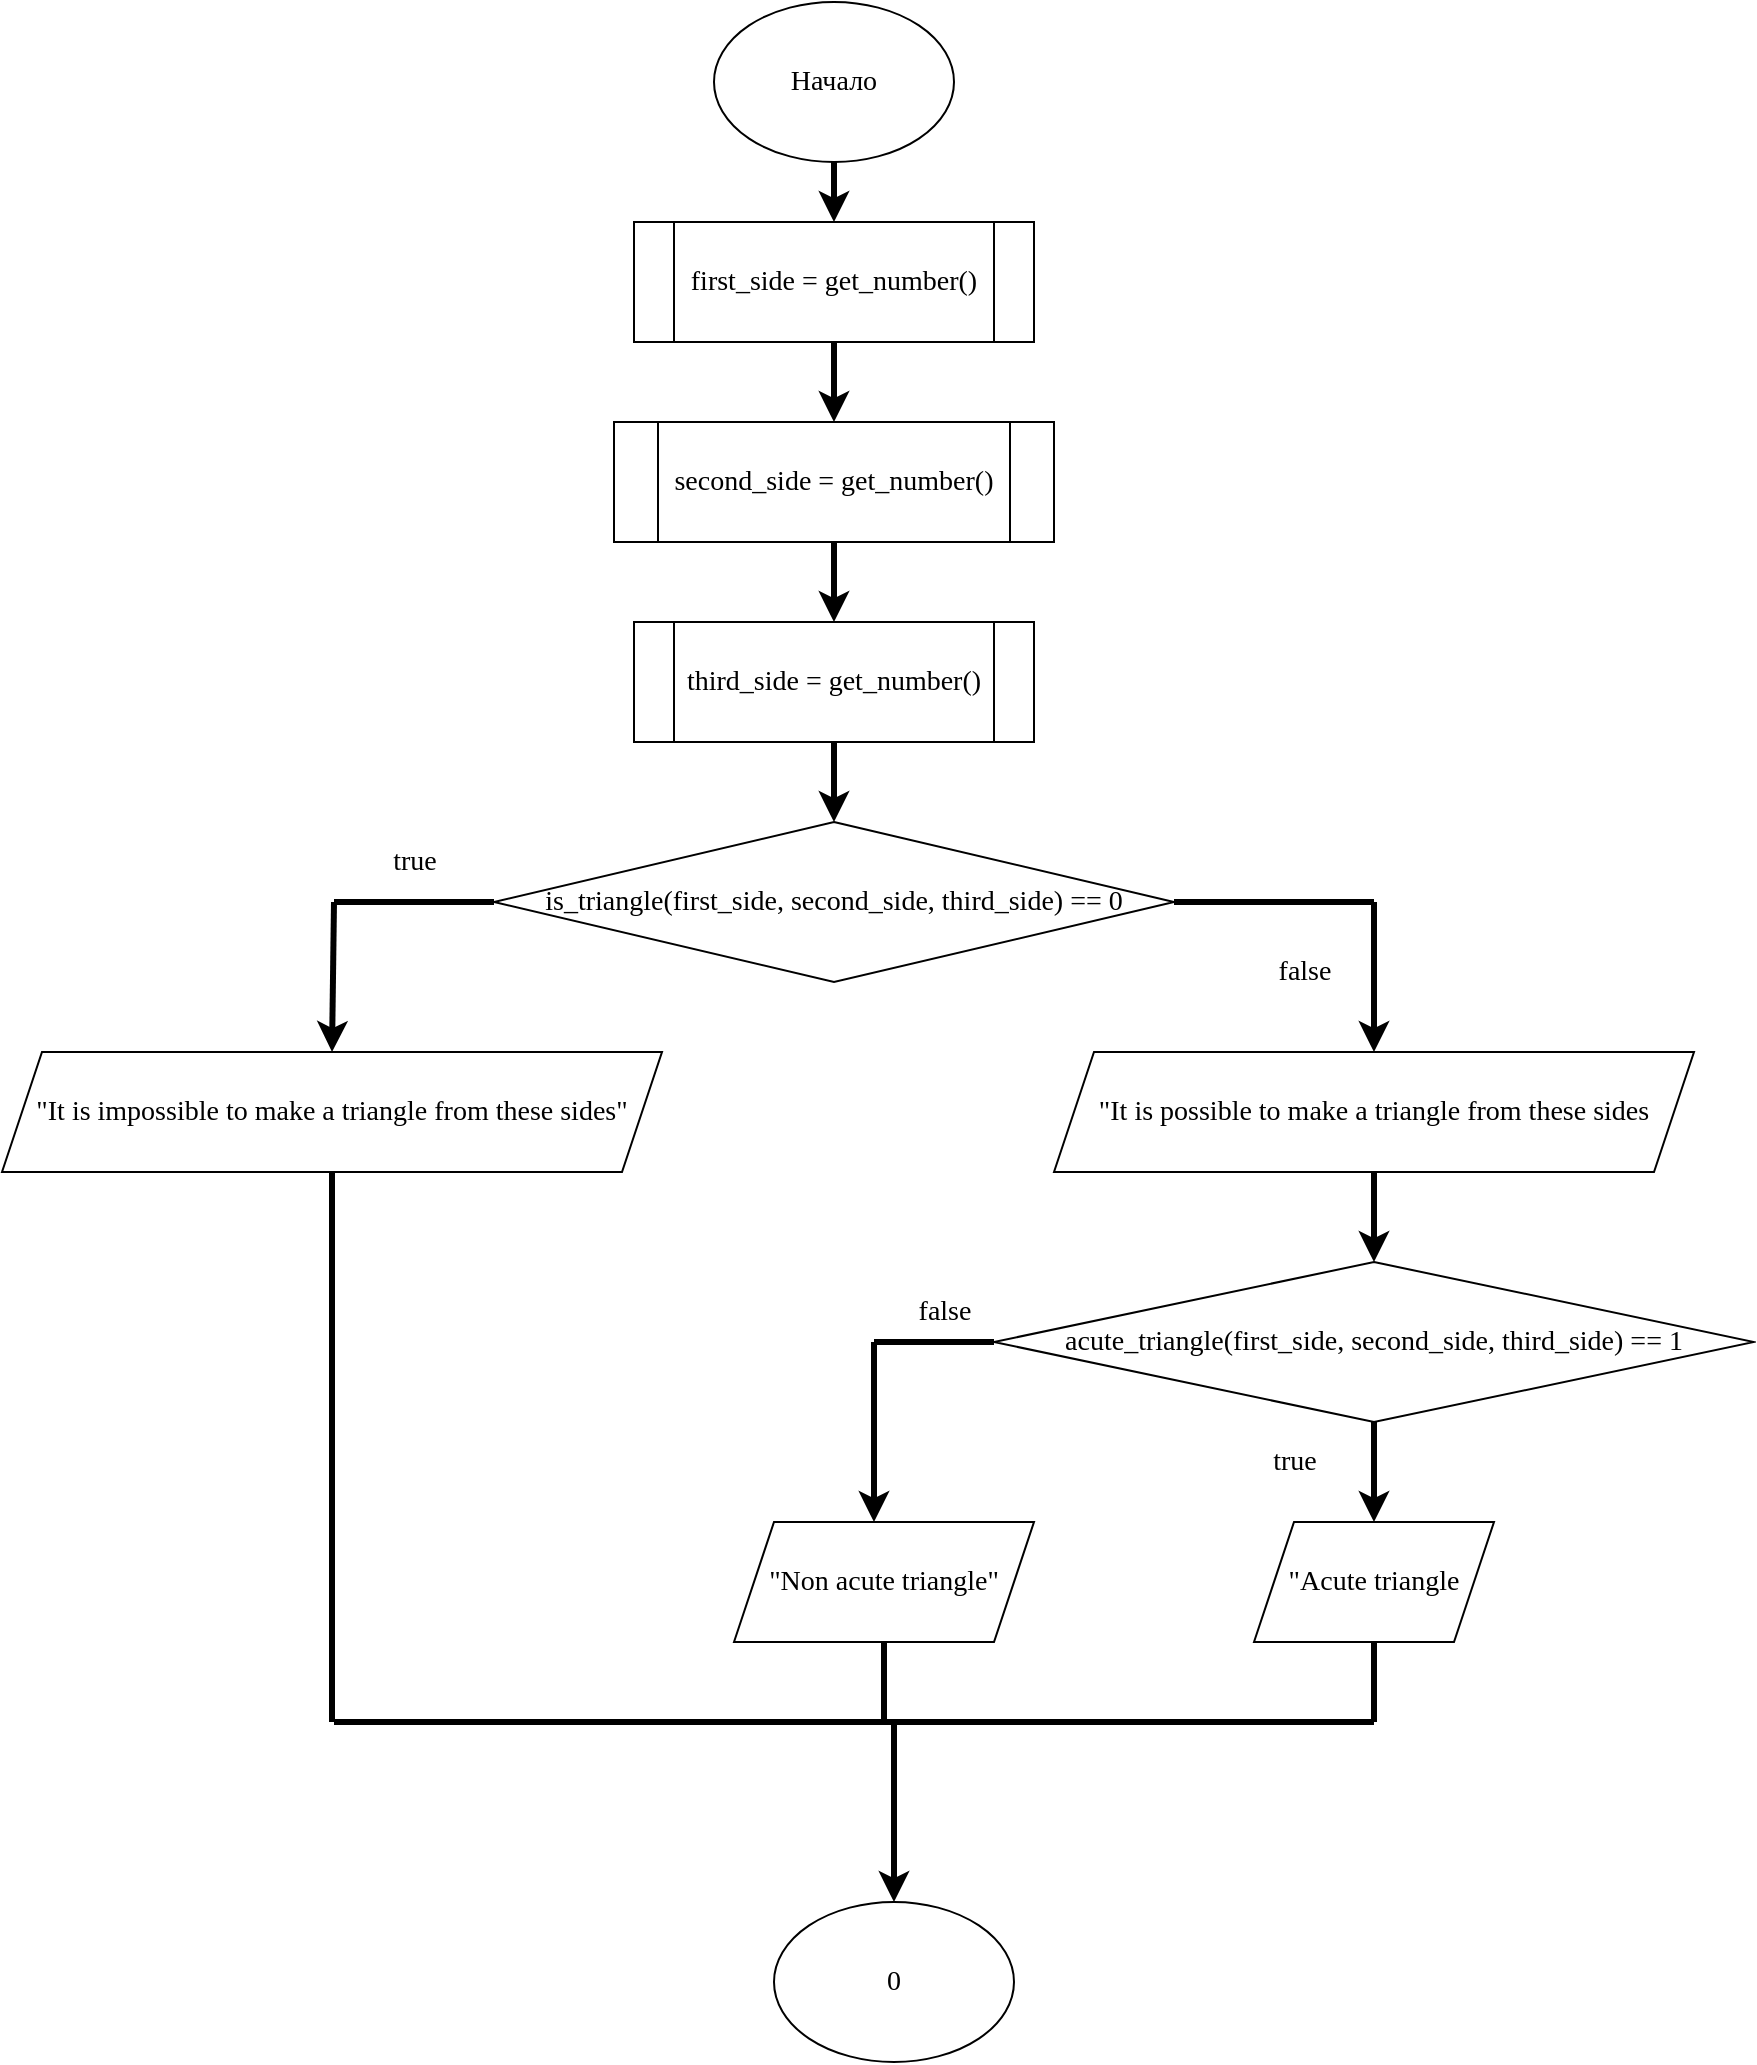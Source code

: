<mxfile>
    <diagram id="YH15DoOaAyvmW-4Yqj3Y" name="main">
        <mxGraphModel dx="535" dy="475" grid="1" gridSize="10" guides="1" tooltips="1" connect="1" arrows="1" fold="1" page="1" pageScale="1" pageWidth="827" pageHeight="1169" background="#ffffff" math="0" shadow="0">
            <root>
                <mxCell id="0"/>
                <mxCell id="1" parent="0"/>
                <mxCell id="9" value="" style="edgeStyle=none;html=1;fontFamily=Times New Roman;fontSize=14;fontColor=#000000;strokeColor=#000000;strokeWidth=3;" edge="1" parent="1" source="10" target="12">
                    <mxGeometry relative="1" as="geometry"/>
                </mxCell>
                <mxCell id="10" value="&lt;font color=&quot;#000000&quot; style=&quot;font-size: 14px;&quot; face=&quot;Times New Roman&quot;&gt;Начало&lt;/font&gt;" style="ellipse;whiteSpace=wrap;html=1;fillColor=#FFFFFF;strokeColor=#000000;" vertex="1" parent="1">
                    <mxGeometry x="440" width="120" height="80" as="geometry"/>
                </mxCell>
                <mxCell id="11" value="" style="edgeStyle=none;html=1;strokeColor=#000000;strokeWidth=3;fontFamily=Times New Roman;fontSize=14;fontColor=#000000;" edge="1" parent="1" source="12" target="14">
                    <mxGeometry relative="1" as="geometry"/>
                </mxCell>
                <mxCell id="12" value="first_side = get_number()" style="shape=process;whiteSpace=wrap;html=1;backgroundOutline=1;strokeColor=#000000;fontFamily=Times New Roman;fontSize=14;fontColor=#000000;fillColor=#FFFFFF;" vertex="1" parent="1">
                    <mxGeometry x="400" y="110" width="200" height="60" as="geometry"/>
                </mxCell>
                <mxCell id="13" value="" style="edgeStyle=none;html=1;strokeColor=#000000;strokeWidth=3;fontFamily=Times New Roman;fontSize=14;fontColor=#000000;" edge="1" parent="1" source="14" target="15">
                    <mxGeometry relative="1" as="geometry"/>
                </mxCell>
                <mxCell id="14" value="second_side = get_number()" style="shape=process;whiteSpace=wrap;html=1;backgroundOutline=1;strokeColor=#000000;fontFamily=Times New Roman;fontSize=14;fontColor=#000000;fillColor=#FFFFFF;" vertex="1" parent="1">
                    <mxGeometry x="390" y="210" width="220" height="60" as="geometry"/>
                </mxCell>
                <mxCell id="17" value="" style="edgeStyle=none;html=1;strokeColor=#000000;strokeWidth=3;fontFamily=Times New Roman;fontSize=14;fontColor=#000000;" edge="1" parent="1" source="15" target="16">
                    <mxGeometry relative="1" as="geometry"/>
                </mxCell>
                <mxCell id="15" value="third_side = get_number()" style="shape=process;whiteSpace=wrap;html=1;backgroundOutline=1;strokeColor=#000000;fontFamily=Times New Roman;fontSize=14;fontColor=#000000;fillColor=#FFFFFF;" vertex="1" parent="1">
                    <mxGeometry x="400" y="310" width="200" height="60" as="geometry"/>
                </mxCell>
                <mxCell id="16" value="is_triangle(first_side, second_side, third_side) == 0" style="rhombus;whiteSpace=wrap;html=1;strokeColor=#000000;fontFamily=Times New Roman;fontSize=14;fontColor=#000000;fillColor=#FFFFFF;" vertex="1" parent="1">
                    <mxGeometry x="330" y="410" width="340" height="80" as="geometry"/>
                </mxCell>
                <mxCell id="18" value="" style="endArrow=none;html=1;strokeColor=#000000;strokeWidth=3;fontFamily=Times New Roman;fontSize=14;fontColor=#000000;exitX=0;exitY=0.5;exitDx=0;exitDy=0;" edge="1" parent="1" source="16">
                    <mxGeometry width="50" height="50" relative="1" as="geometry">
                        <mxPoint x="430" y="470" as="sourcePoint"/>
                        <mxPoint x="250" y="450" as="targetPoint"/>
                    </mxGeometry>
                </mxCell>
                <mxCell id="19" value="" style="endArrow=classic;html=1;strokeColor=#000000;strokeWidth=3;fontFamily=Times New Roman;fontSize=14;fontColor=#000000;entryX=0.5;entryY=0;entryDx=0;entryDy=0;" edge="1" parent="1" target="21">
                    <mxGeometry width="50" height="50" relative="1" as="geometry">
                        <mxPoint x="250" y="450" as="sourcePoint"/>
                        <mxPoint x="250" y="530" as="targetPoint"/>
                    </mxGeometry>
                </mxCell>
                <mxCell id="21" value="&quot;It is impossible to make a triangle from these sides&quot;" style="shape=parallelogram;perimeter=parallelogramPerimeter;whiteSpace=wrap;html=1;fixedSize=1;strokeColor=#000000;fontFamily=Times New Roman;fontSize=14;fontColor=#000000;fillColor=#FFFFFF;" vertex="1" parent="1">
                    <mxGeometry x="84" y="525" width="330" height="60" as="geometry"/>
                </mxCell>
                <mxCell id="22" value="true" style="text;html=1;align=center;verticalAlign=middle;resizable=0;points=[];autosize=1;strokeColor=none;fillColor=none;fontSize=14;fontFamily=Times New Roman;fontColor=#000000;" vertex="1" parent="1">
                    <mxGeometry x="265" y="415" width="50" height="30" as="geometry"/>
                </mxCell>
                <mxCell id="23" value="" style="endArrow=classic;html=1;strokeColor=#000000;strokeWidth=3;fontFamily=Times New Roman;fontSize=14;fontColor=#000000;entryX=0.5;entryY=0;entryDx=0;entryDy=0;" edge="1" parent="1" target="25">
                    <mxGeometry width="50" height="50" relative="1" as="geometry">
                        <mxPoint x="770" y="450" as="sourcePoint"/>
                        <mxPoint x="770" y="510" as="targetPoint"/>
                    </mxGeometry>
                </mxCell>
                <mxCell id="24" value="false" style="text;html=1;align=center;verticalAlign=middle;resizable=0;points=[];autosize=1;strokeColor=none;fillColor=none;fontSize=14;fontFamily=Times New Roman;fontColor=#000000;" vertex="1" parent="1">
                    <mxGeometry x="710" y="470" width="50" height="30" as="geometry"/>
                </mxCell>
                <mxCell id="25" value="&quot;It is possible to make a triangle from these sides" style="shape=parallelogram;perimeter=parallelogramPerimeter;whiteSpace=wrap;html=1;fixedSize=1;strokeColor=#000000;fontFamily=Times New Roman;fontSize=14;fontColor=#000000;fillColor=#FFFFFF;" vertex="1" parent="1">
                    <mxGeometry x="610" y="525" width="320" height="60" as="geometry"/>
                </mxCell>
                <mxCell id="26" value="" style="endArrow=none;html=1;strokeColor=#000000;strokeWidth=3;fontFamily=Times New Roman;fontSize=14;fontColor=#000000;exitX=1;exitY=0.5;exitDx=0;exitDy=0;" edge="1" parent="1" source="16">
                    <mxGeometry width="50" height="50" relative="1" as="geometry">
                        <mxPoint x="620" y="560" as="sourcePoint"/>
                        <mxPoint x="770" y="450" as="targetPoint"/>
                    </mxGeometry>
                </mxCell>
                <mxCell id="27" value="" style="endArrow=classic;html=1;strokeColor=#000000;strokeWidth=3;fontFamily=Times New Roman;fontSize=14;fontColor=#000000;exitX=0.5;exitY=1;exitDx=0;exitDy=0;" edge="1" parent="1" source="25">
                    <mxGeometry width="50" height="50" relative="1" as="geometry">
                        <mxPoint x="750" y="650" as="sourcePoint"/>
                        <mxPoint x="770" y="630" as="targetPoint"/>
                    </mxGeometry>
                </mxCell>
                <mxCell id="30" value="" style="edgeStyle=none;html=1;strokeColor=#000000;strokeWidth=3;fontFamily=Times New Roman;fontSize=14;fontColor=#000000;" edge="1" parent="1" source="28" target="29">
                    <mxGeometry relative="1" as="geometry"/>
                </mxCell>
                <mxCell id="28" value="acute_triangle(first_side, second_side, third_side) == 1" style="rhombus;whiteSpace=wrap;html=1;strokeColor=#000000;fontFamily=Times New Roman;fontSize=14;fontColor=#000000;fillColor=#FFFFFF;" vertex="1" parent="1">
                    <mxGeometry x="580" y="630" width="380" height="80" as="geometry"/>
                </mxCell>
                <mxCell id="29" value="&quot;Acute triangle" style="shape=parallelogram;perimeter=parallelogramPerimeter;whiteSpace=wrap;html=1;fixedSize=1;strokeColor=#000000;fontFamily=Times New Roman;fontSize=14;fontColor=#000000;fillColor=#FFFFFF;" vertex="1" parent="1">
                    <mxGeometry x="710" y="760" width="120" height="60" as="geometry"/>
                </mxCell>
                <mxCell id="31" value="true" style="text;html=1;align=center;verticalAlign=middle;resizable=0;points=[];autosize=1;strokeColor=none;fillColor=none;fontSize=14;fontFamily=Times New Roman;fontColor=#000000;" vertex="1" parent="1">
                    <mxGeometry x="705" y="715" width="50" height="30" as="geometry"/>
                </mxCell>
                <mxCell id="32" value="" style="endArrow=none;html=1;strokeColor=#000000;strokeWidth=3;fontFamily=Times New Roman;fontSize=14;fontColor=#000000;entryX=0;entryY=0.5;entryDx=0;entryDy=0;" edge="1" parent="1" target="28">
                    <mxGeometry width="50" height="50" relative="1" as="geometry">
                        <mxPoint x="520" y="670" as="sourcePoint"/>
                        <mxPoint x="630" y="650" as="targetPoint"/>
                    </mxGeometry>
                </mxCell>
                <mxCell id="33" value="" style="endArrow=classic;html=1;strokeColor=#000000;strokeWidth=3;fontFamily=Times New Roman;fontSize=14;fontColor=#000000;" edge="1" parent="1">
                    <mxGeometry width="50" height="50" relative="1" as="geometry">
                        <mxPoint x="520" y="670" as="sourcePoint"/>
                        <mxPoint x="520" y="760" as="targetPoint"/>
                    </mxGeometry>
                </mxCell>
                <mxCell id="34" value="&quot;Non acute triangle&quot;" style="shape=parallelogram;perimeter=parallelogramPerimeter;whiteSpace=wrap;html=1;fixedSize=1;strokeColor=#000000;fontFamily=Times New Roman;fontSize=14;fontColor=#000000;fillColor=#FFFFFF;" vertex="1" parent="1">
                    <mxGeometry x="450" y="760" width="150" height="60" as="geometry"/>
                </mxCell>
                <mxCell id="35" value="false" style="text;html=1;align=center;verticalAlign=middle;resizable=0;points=[];autosize=1;strokeColor=none;fillColor=none;fontSize=14;fontFamily=Times New Roman;fontColor=#000000;" vertex="1" parent="1">
                    <mxGeometry x="530" y="640" width="50" height="30" as="geometry"/>
                </mxCell>
                <mxCell id="36" value="" style="endArrow=none;html=1;strokeColor=#000000;strokeWidth=3;fontFamily=Times New Roman;fontSize=14;fontColor=#000000;entryX=0.5;entryY=1;entryDx=0;entryDy=0;" edge="1" parent="1" target="21">
                    <mxGeometry width="50" height="50" relative="1" as="geometry">
                        <mxPoint x="249" y="860" as="sourcePoint"/>
                        <mxPoint x="450" y="780" as="targetPoint"/>
                    </mxGeometry>
                </mxCell>
                <mxCell id="37" value="" style="endArrow=none;html=1;strokeColor=#000000;strokeWidth=3;fontFamily=Times New Roman;fontSize=14;fontColor=#000000;exitX=0.5;exitY=1;exitDx=0;exitDy=0;" edge="1" parent="1" source="34">
                    <mxGeometry width="50" height="50" relative="1" as="geometry">
                        <mxPoint x="480" y="800" as="sourcePoint"/>
                        <mxPoint x="525" y="860" as="targetPoint"/>
                    </mxGeometry>
                </mxCell>
                <mxCell id="38" value="" style="endArrow=none;html=1;strokeColor=#000000;strokeWidth=3;fontFamily=Times New Roman;fontSize=14;fontColor=#000000;exitX=0.5;exitY=1;exitDx=0;exitDy=0;" edge="1" parent="1" source="29">
                    <mxGeometry width="50" height="50" relative="1" as="geometry">
                        <mxPoint x="660" y="800" as="sourcePoint"/>
                        <mxPoint x="770" y="860" as="targetPoint"/>
                    </mxGeometry>
                </mxCell>
                <mxCell id="39" value="" style="endArrow=none;html=1;strokeColor=#000000;strokeWidth=3;fontFamily=Times New Roman;fontSize=14;fontColor=#000000;" edge="1" parent="1">
                    <mxGeometry width="50" height="50" relative="1" as="geometry">
                        <mxPoint x="250" y="860" as="sourcePoint"/>
                        <mxPoint x="770" y="860" as="targetPoint"/>
                    </mxGeometry>
                </mxCell>
                <mxCell id="40" value="" style="endArrow=classic;html=1;strokeColor=#000000;strokeWidth=3;fontFamily=Times New Roman;fontSize=14;fontColor=#000000;" edge="1" parent="1">
                    <mxGeometry width="50" height="50" relative="1" as="geometry">
                        <mxPoint x="530" y="860" as="sourcePoint"/>
                        <mxPoint x="530" y="950" as="targetPoint"/>
                    </mxGeometry>
                </mxCell>
                <mxCell id="41" value="0" style="ellipse;whiteSpace=wrap;html=1;strokeColor=#000000;fontFamily=Times New Roman;fontSize=14;fontColor=#000000;fillColor=#FFFFFF;" vertex="1" parent="1">
                    <mxGeometry x="470" y="950" width="120" height="80" as="geometry"/>
                </mxCell>
            </root>
        </mxGraphModel>
    </diagram>
    <diagram id="vemw9CPpGVxszETz6mCS" name="pozitive_num">
        <mxGraphModel dx="535" dy="475" grid="1" gridSize="10" guides="1" tooltips="1" connect="1" arrows="1" fold="1" page="1" pageScale="1" pageWidth="827" pageHeight="1169" background="#ffffff" math="0" shadow="0">
            <root>
                <mxCell id="0"/>
                <mxCell id="1" parent="0"/>
                <mxCell id="NhhgpqmEw57bwVZJH2MW-3" value="" style="edgeStyle=none;html=1;strokeColor=#000000;strokeWidth=3;fontFamily=Times New Roman;fontSize=14;fontColor=#000000;" edge="1" parent="1" source="NhhgpqmEw57bwVZJH2MW-1" target="NhhgpqmEw57bwVZJH2MW-2">
                    <mxGeometry relative="1" as="geometry"/>
                </mxCell>
                <mxCell id="NhhgpqmEw57bwVZJH2MW-1" value="x" style="ellipse;whiteSpace=wrap;html=1;strokeColor=#000000;fontFamily=Times New Roman;fontSize=14;fontColor=#000000;fillColor=#FFFFFF;" vertex="1" parent="1">
                    <mxGeometry x="200" width="120" height="80" as="geometry"/>
                </mxCell>
                <mxCell id="NhhgpqmEw57bwVZJH2MW-2" value="x &amp;gt; 0 ? 0 : 1" style="ellipse;whiteSpace=wrap;html=1;strokeColor=#000000;fontFamily=Times New Roman;fontSize=14;fontColor=#000000;fillColor=#FFFFFF;" vertex="1" parent="1">
                    <mxGeometry x="200" y="120" width="120" height="80" as="geometry"/>
                </mxCell>
            </root>
        </mxGraphModel>
    </diagram>
    <diagram id="ihMbpKZhVz-_PEGmkqgu" name="get_number">
        <mxGraphModel dx="535" dy="475" grid="1" gridSize="10" guides="1" tooltips="1" connect="1" arrows="1" fold="1" page="1" pageScale="1" pageWidth="827" pageHeight="1169" background="#ffffff" math="0" shadow="0">
            <root>
                <mxCell id="0"/>
                <mxCell id="1" parent="0"/>
                <mxCell id="6XKJPtwP0Ru7k1lNsYNq-3" value="" style="edgeStyle=none;html=1;strokeColor=#000000;strokeWidth=3;fontFamily=Times New Roman;fontSize=14;fontColor=#000000;" edge="1" parent="1" source="6XKJPtwP0Ru7k1lNsYNq-1" target="6XKJPtwP0Ru7k1lNsYNq-2">
                    <mxGeometry relative="1" as="geometry"/>
                </mxCell>
                <mxCell id="6XKJPtwP0Ru7k1lNsYNq-1" value="Начало" style="ellipse;whiteSpace=wrap;html=1;strokeColor=#000000;fontFamily=Times New Roman;fontSize=14;fontColor=#000000;fillColor=#FFFFFF;" vertex="1" parent="1">
                    <mxGeometry x="200" width="120" height="80" as="geometry"/>
                </mxCell>
                <mxCell id="6XKJPtwP0Ru7k1lNsYNq-5" value="" style="edgeStyle=none;html=1;strokeColor=#000000;strokeWidth=3;fontFamily=Times New Roman;fontSize=14;fontColor=#000000;" edge="1" parent="1" source="6XKJPtwP0Ru7k1lNsYNq-2" target="6XKJPtwP0Ru7k1lNsYNq-4">
                    <mxGeometry relative="1" as="geometry"/>
                </mxCell>
                <mxCell id="6XKJPtwP0Ru7k1lNsYNq-2" value="x = 0" style="shape=process;whiteSpace=wrap;html=1;backgroundOutline=1;strokeColor=#000000;fontFamily=Times New Roman;fontSize=14;fontColor=#000000;fillColor=#FFFFFF;" vertex="1" parent="1">
                    <mxGeometry x="200" y="110" width="120" height="60" as="geometry"/>
                </mxCell>
                <mxCell id="6XKJPtwP0Ru7k1lNsYNq-4" value="scanf(&quot;%lf&quot;, &amp;amp;x) != 1" style="rhombus;whiteSpace=wrap;html=1;strokeColor=#000000;fontFamily=Times New Roman;fontSize=14;fontColor=#000000;fillColor=#FFFFFF;" vertex="1" parent="1">
                    <mxGeometry x="185" y="190" width="150" height="80" as="geometry"/>
                </mxCell>
                <mxCell id="6XKJPtwP0Ru7k1lNsYNq-6" value="" style="endArrow=classic;html=1;strokeColor=#000000;strokeWidth=3;fontFamily=Times New Roman;fontSize=14;fontColor=#000000;exitX=0.5;exitY=1;exitDx=0;exitDy=0;" edge="1" parent="1" source="6XKJPtwP0Ru7k1lNsYNq-4">
                    <mxGeometry width="50" height="50" relative="1" as="geometry">
                        <mxPoint x="300" y="370" as="sourcePoint"/>
                        <mxPoint x="260" y="350" as="targetPoint"/>
                    </mxGeometry>
                </mxCell>
                <mxCell id="6XKJPtwP0Ru7k1lNsYNq-10" value="" style="edgeStyle=none;html=1;strokeColor=#000000;strokeWidth=3;fontFamily=Times New Roman;fontSize=14;fontColor=#000000;" edge="1" parent="1" source="6XKJPtwP0Ru7k1lNsYNq-7" target="6XKJPtwP0Ru7k1lNsYNq-9">
                    <mxGeometry relative="1" as="geometry"/>
                </mxCell>
                <mxCell id="6XKJPtwP0Ru7k1lNsYNq-7" value="&quot;Please, insert a valid value!&quot;" style="shape=parallelogram;perimeter=parallelogramPerimeter;whiteSpace=wrap;html=1;fixedSize=1;strokeColor=#000000;fontFamily=Times New Roman;fontSize=14;fontColor=#000000;fillColor=#FFFFFF;" vertex="1" parent="1">
                    <mxGeometry x="165" y="350" width="190" height="60" as="geometry"/>
                </mxCell>
                <mxCell id="6XKJPtwP0Ru7k1lNsYNq-8" value="true" style="text;html=1;align=center;verticalAlign=middle;resizable=0;points=[];autosize=1;strokeColor=none;fillColor=none;fontSize=14;fontFamily=Times New Roman;fontColor=#000000;" vertex="1" parent="1">
                    <mxGeometry x="195" y="295" width="50" height="30" as="geometry"/>
                </mxCell>
                <mxCell id="6XKJPtwP0Ru7k1lNsYNq-9" value="abort()" style="ellipse;whiteSpace=wrap;html=1;strokeColor=#000000;fontFamily=Times New Roman;fontSize=14;fontColor=#000000;fillColor=#FFFFFF;" vertex="1" parent="1">
                    <mxGeometry x="200" y="450" width="120" height="80" as="geometry"/>
                </mxCell>
                <mxCell id="6XKJPtwP0Ru7k1lNsYNq-11" value="" style="endArrow=none;html=1;strokeColor=#000000;strokeWidth=3;fontFamily=Times New Roman;fontSize=14;fontColor=#000000;exitX=1;exitY=0.5;exitDx=0;exitDy=0;" edge="1" parent="1" source="6XKJPtwP0Ru7k1lNsYNq-4">
                    <mxGeometry width="50" height="50" relative="1" as="geometry">
                        <mxPoint x="300" y="360" as="sourcePoint"/>
                        <mxPoint x="450" y="230" as="targetPoint"/>
                    </mxGeometry>
                </mxCell>
                <mxCell id="6XKJPtwP0Ru7k1lNsYNq-12" value="false" style="text;html=1;align=center;verticalAlign=middle;resizable=0;points=[];autosize=1;strokeColor=none;fillColor=none;fontSize=14;fontFamily=Times New Roman;fontColor=#000000;" vertex="1" parent="1">
                    <mxGeometry x="355" y="195" width="50" height="30" as="geometry"/>
                </mxCell>
                <mxCell id="6XKJPtwP0Ru7k1lNsYNq-13" value="" style="endArrow=classic;html=1;strokeColor=#000000;strokeWidth=3;fontFamily=Times New Roman;fontSize=14;fontColor=#000000;" edge="1" parent="1">
                    <mxGeometry width="50" height="50" relative="1" as="geometry">
                        <mxPoint x="450" y="230" as="sourcePoint"/>
                        <mxPoint x="450" y="330" as="targetPoint"/>
                    </mxGeometry>
                </mxCell>
                <mxCell id="6XKJPtwP0Ru7k1lNsYNq-14" value="pozitive_num(x) == 1" style="rhombus;whiteSpace=wrap;html=1;strokeColor=#000000;fontFamily=Times New Roman;fontSize=14;fontColor=#000000;fillColor=#FFFFFF;" vertex="1" parent="1">
                    <mxGeometry x="370" y="330" width="166" height="80" as="geometry"/>
                </mxCell>
                <mxCell id="6XKJPtwP0Ru7k1lNsYNq-15" value="" style="endArrow=classic;html=1;strokeColor=#000000;strokeWidth=3;fontFamily=Times New Roman;fontSize=14;fontColor=#000000;exitX=0.5;exitY=1;exitDx=0;exitDy=0;" edge="1" parent="1" source="6XKJPtwP0Ru7k1lNsYNq-14">
                    <mxGeometry width="50" height="50" relative="1" as="geometry">
                        <mxPoint x="390" y="450" as="sourcePoint"/>
                        <mxPoint x="453" y="480" as="targetPoint"/>
                    </mxGeometry>
                </mxCell>
                <mxCell id="6XKJPtwP0Ru7k1lNsYNq-19" value="" style="edgeStyle=none;html=1;strokeColor=#000000;strokeWidth=3;fontFamily=Times New Roman;fontSize=14;fontColor=#000000;" edge="1" parent="1" source="6XKJPtwP0Ru7k1lNsYNq-16" target="6XKJPtwP0Ru7k1lNsYNq-18">
                    <mxGeometry relative="1" as="geometry"/>
                </mxCell>
                <mxCell id="6XKJPtwP0Ru7k1lNsYNq-16" value="&quot;Please, enter non-negative number&quot;" style="shape=parallelogram;perimeter=parallelogramPerimeter;whiteSpace=wrap;html=1;fixedSize=1;strokeColor=#000000;fontFamily=Times New Roman;fontSize=14;fontColor=#000000;fillColor=#FFFFFF;" vertex="1" parent="1">
                    <mxGeometry x="323" y="480" width="260" height="60" as="geometry"/>
                </mxCell>
                <mxCell id="6XKJPtwP0Ru7k1lNsYNq-17" value="true" style="text;html=1;align=center;verticalAlign=middle;resizable=0;points=[];autosize=1;strokeColor=none;fillColor=none;fontSize=14;fontFamily=Times New Roman;fontColor=#000000;" vertex="1" parent="1">
                    <mxGeometry x="385" y="415" width="50" height="30" as="geometry"/>
                </mxCell>
                <mxCell id="6XKJPtwP0Ru7k1lNsYNq-18" value="abort()" style="ellipse;whiteSpace=wrap;html=1;strokeColor=#000000;fontFamily=Times New Roman;fontSize=14;fontColor=#000000;fillColor=#FFFFFF;" vertex="1" parent="1">
                    <mxGeometry x="393" y="585" width="120" height="80" as="geometry"/>
                </mxCell>
                <mxCell id="6XKJPtwP0Ru7k1lNsYNq-20" value="" style="endArrow=none;html=1;strokeColor=#000000;strokeWidth=3;fontFamily=Times New Roman;fontSize=14;fontColor=#000000;exitX=1;exitY=0.5;exitDx=0;exitDy=0;" edge="1" parent="1" source="6XKJPtwP0Ru7k1lNsYNq-14">
                    <mxGeometry width="50" height="50" relative="1" as="geometry">
                        <mxPoint x="510" y="480" as="sourcePoint"/>
                        <mxPoint x="660" y="370" as="targetPoint"/>
                    </mxGeometry>
                </mxCell>
                <mxCell id="6XKJPtwP0Ru7k1lNsYNq-21" value="" style="endArrow=classic;html=1;strokeColor=#000000;strokeWidth=3;fontFamily=Times New Roman;fontSize=14;fontColor=#000000;" edge="1" parent="1">
                    <mxGeometry width="50" height="50" relative="1" as="geometry">
                        <mxPoint x="660" y="370" as="sourcePoint"/>
                        <mxPoint x="660" y="470" as="targetPoint"/>
                    </mxGeometry>
                </mxCell>
                <mxCell id="6XKJPtwP0Ru7k1lNsYNq-22" value="false" style="text;html=1;align=center;verticalAlign=middle;resizable=0;points=[];autosize=1;strokeColor=none;fillColor=none;fontSize=14;fontFamily=Times New Roman;fontColor=#000000;" vertex="1" parent="1">
                    <mxGeometry x="535" y="335" width="50" height="30" as="geometry"/>
                </mxCell>
                <mxCell id="6XKJPtwP0Ru7k1lNsYNq-23" value="x" style="ellipse;whiteSpace=wrap;html=1;strokeColor=#000000;fontFamily=Times New Roman;fontSize=14;fontColor=#000000;fillColor=#FFFFFF;" vertex="1" parent="1">
                    <mxGeometry x="600" y="470" width="120" height="80" as="geometry"/>
                </mxCell>
            </root>
        </mxGraphModel>
    </diagram>
    <diagram id="vb7N37wt8jpJ3LoK1JGM" name="is_triangle">
        <mxGraphModel dx="1362" dy="475" grid="1" gridSize="10" guides="1" tooltips="1" connect="1" arrows="1" fold="1" page="1" pageScale="1" pageWidth="827" pageHeight="1169" background="#ffffff" math="0" shadow="0">
            <root>
                <mxCell id="0"/>
                <mxCell id="1" parent="0"/>
                <mxCell id="2fwB2x7b50wco3vPf9hM-5" value="" style="edgeStyle=none;html=1;strokeColor=#000000;strokeWidth=3;fontFamily=Times New Roman;fontSize=14;fontColor=#000000;" edge="1" parent="1" source="2fwB2x7b50wco3vPf9hM-1" target="2fwB2x7b50wco3vPf9hM-2">
                    <mxGeometry relative="1" as="geometry"/>
                </mxCell>
                <mxCell id="2fwB2x7b50wco3vPf9hM-1" value="first_side, second_side, third_side" style="ellipse;whiteSpace=wrap;html=1;strokeColor=#000000;fontFamily=Times New Roman;fontSize=14;fontColor=#000000;fillColor=#FFFFFF;" vertex="1" parent="1">
                    <mxGeometry x="284" width="260" height="80" as="geometry"/>
                </mxCell>
                <mxCell id="2fwB2x7b50wco3vPf9hM-4" value="" style="edgeStyle=none;html=1;strokeColor=#000000;strokeWidth=3;fontFamily=Times New Roman;fontSize=14;fontColor=#000000;exitX=0.5;exitY=1;exitDx=0;exitDy=0;" edge="1" parent="1" source="2fwB2x7b50wco3vPf9hM-2">
                    <mxGeometry relative="1" as="geometry">
                        <mxPoint x="414" y="280" as="targetPoint"/>
                    </mxGeometry>
                </mxCell>
                <mxCell id="2fwB2x7b50wco3vPf9hM-2" value="&lt;span style=&quot;background-color: rgb(255, 255, 255);&quot;&gt;&lt;span style=&quot;font-size: 12px; text-align: start;&quot;&gt;(&lt;/span&gt;&lt;span style=&quot;box-sizing: border-box; transition: color 0.08s ease-in-out 0s; font-size: 12px; text-align: start;&quot; class=&quot;pl-s1&quot;&gt;first_side&lt;/span&gt;&lt;span style=&quot;font-size: 12px; text-align: start;&quot;&gt; &lt;/span&gt;&lt;span style=&quot;box-sizing: border-box; transition: color 0.08s ease-in-out 0s; font-size: 12px; text-align: start;&quot; class=&quot;pl-c1&quot;&gt;+&lt;/span&gt;&lt;span style=&quot;font-size: 12px; text-align: start;&quot;&gt; &lt;/span&gt;&lt;span style=&quot;box-sizing: border-box; transition: color 0.08s ease-in-out 0s; font-size: 12px; text-align: start;&quot; class=&quot;pl-s1&quot;&gt;second_side&lt;/span&gt;&lt;span style=&quot;font-size: 12px; text-align: start;&quot;&gt; &lt;/span&gt;&lt;span style=&quot;box-sizing: border-box; transition: color 0.08s ease-in-out 0s; font-size: 12px; text-align: start;&quot; class=&quot;pl-c1&quot;&gt;&amp;gt;&lt;/span&gt;&lt;span style=&quot;font-size: 12px; text-align: start;&quot;&gt; &lt;/span&gt;&lt;span style=&quot;box-sizing: border-box; transition: color 0.08s ease-in-out 0s; font-size: 12px; text-align: start;&quot; class=&quot;pl-s1&quot;&gt;third_side&lt;/span&gt;&lt;span style=&quot;font-size: 12px; text-align: start;&quot;&gt;) &lt;/span&gt;&lt;span style=&quot;box-sizing: border-box; transition: color 0.08s ease-in-out 0s; font-size: 12px; text-align: start;&quot; class=&quot;pl-c1&quot;&gt;&amp;amp;&amp;amp;&lt;/span&gt;&lt;span style=&quot;font-size: 12px; text-align: start;&quot;&gt; (&lt;/span&gt;&lt;span style=&quot;box-sizing: border-box; transition: color 0.08s ease-in-out 0s; font-size: 12px; text-align: start;&quot; class=&quot;pl-s1&quot;&gt;first_side&lt;/span&gt;&lt;span style=&quot;font-size: 12px; text-align: start;&quot;&gt; &lt;/span&gt;&lt;span style=&quot;box-sizing: border-box; transition: color 0.08s ease-in-out 0s; font-size: 12px; text-align: start;&quot; class=&quot;pl-c1&quot;&gt;+&lt;/span&gt;&lt;span style=&quot;font-size: 12px; text-align: start;&quot;&gt; &lt;/span&gt;&lt;span style=&quot;box-sizing: border-box; transition: color 0.08s ease-in-out 0s; font-size: 12px; text-align: start;&quot; class=&quot;pl-s1&quot;&gt;third_side&lt;/span&gt;&lt;span style=&quot;font-size: 12px; text-align: start;&quot;&gt; &lt;/span&gt;&lt;span style=&quot;box-sizing: border-box; transition: color 0.08s ease-in-out 0s; font-size: 12px; text-align: start;&quot; class=&quot;pl-c1&quot;&gt;&amp;gt;&lt;/span&gt;&lt;span style=&quot;font-size: 12px; text-align: start;&quot;&gt; &lt;/span&gt;&lt;span style=&quot;box-sizing: border-box; transition: color 0.08s ease-in-out 0s; font-size: 12px; text-align: start;&quot; class=&quot;pl-s1&quot;&gt;second_side&lt;/span&gt;&lt;span style=&quot;font-size: 12px; text-align: start;&quot;&gt;) &lt;/span&gt;&lt;span style=&quot;box-sizing: border-box; transition: color 0.08s ease-in-out 0s; font-size: 12px; text-align: start;&quot; class=&quot;pl-c1&quot;&gt;&amp;amp;&amp;amp;&lt;/span&gt;&lt;span style=&quot;font-size: 12px; text-align: start;&quot;&gt; (&lt;/span&gt;&lt;span style=&quot;box-sizing: border-box; transition: color 0.08s ease-in-out 0s; font-size: 12px; text-align: start;&quot; class=&quot;pl-s1&quot;&gt;second_side&lt;/span&gt;&lt;span style=&quot;font-size: 12px; text-align: start;&quot;&gt; &lt;/span&gt;&lt;span style=&quot;box-sizing: border-box; transition: color 0.08s ease-in-out 0s; font-size: 12px; text-align: start;&quot; class=&quot;pl-c1&quot;&gt;+&lt;/span&gt;&lt;span style=&quot;font-size: 12px; text-align: start;&quot;&gt; &lt;/span&gt;&lt;span style=&quot;box-sizing: border-box; transition: color 0.08s ease-in-out 0s; font-size: 12px; text-align: start;&quot; class=&quot;pl-s1&quot;&gt;third_side&lt;/span&gt;&lt;span style=&quot;font-size: 12px; text-align: start;&quot;&gt; &lt;/span&gt;&lt;span style=&quot;box-sizing: border-box; transition: color 0.08s ease-in-out 0s; font-size: 12px; text-align: start;&quot; class=&quot;pl-c1&quot;&gt;&amp;gt;&lt;/span&gt;&lt;span style=&quot;font-size: 12px; text-align: start;&quot;&gt; &lt;/span&gt;&lt;span style=&quot;box-sizing: border-box; transition: color 0.08s ease-in-out 0s; font-size: 12px; text-align: start;&quot; class=&quot;pl-s1&quot;&gt;first_side&lt;/span&gt;&lt;span style=&quot;font-size: 12px; text-align: start;&quot;&gt;)&lt;/span&gt;&lt;/span&gt;" style="rhombus;whiteSpace=wrap;html=1;strokeColor=#000000;fontFamily=Times New Roman;fontSize=14;fontColor=#000000;fillColor=#FFFFFF;" vertex="1" parent="1">
                    <mxGeometry x="-21" y="130" width="870" height="80" as="geometry"/>
                </mxCell>
                <mxCell id="2fwB2x7b50wco3vPf9hM-6" value="1" style="ellipse;whiteSpace=wrap;html=1;labelBackgroundColor=#FFFFFF;strokeColor=#000000;fontFamily=Times New Roman;fontSize=14;fontColor=#000000;fillColor=#FFFFFF;" vertex="1" parent="1">
                    <mxGeometry x="354" y="280" width="120" height="80" as="geometry"/>
                </mxCell>
                <mxCell id="2fwB2x7b50wco3vPf9hM-7" value="true" style="text;html=1;align=center;verticalAlign=middle;resizable=0;points=[];autosize=1;strokeColor=none;fillColor=none;fontSize=14;fontFamily=Times New Roman;fontColor=#000000;" vertex="1" parent="1">
                    <mxGeometry x="335" y="215" width="50" height="30" as="geometry"/>
                </mxCell>
                <mxCell id="2fwB2x7b50wco3vPf9hM-8" value="" style="endArrow=classic;html=1;strokeColor=#000000;strokeWidth=3;fontFamily=Times New Roman;fontSize=14;fontColor=#000000;exitX=0;exitY=0.5;exitDx=0;exitDy=0;" edge="1" parent="1" source="2fwB2x7b50wco3vPf9hM-2">
                    <mxGeometry width="50" height="50" relative="1" as="geometry">
                        <mxPoint x="130" y="310" as="sourcePoint"/>
                        <mxPoint x="-20" y="280" as="targetPoint"/>
                    </mxGeometry>
                </mxCell>
                <mxCell id="2fwB2x7b50wco3vPf9hM-9" value="0" style="ellipse;whiteSpace=wrap;html=1;labelBackgroundColor=#FFFFFF;strokeColor=#000000;fontFamily=Times New Roman;fontSize=14;fontColor=#000000;fillColor=#FFFFFF;" vertex="1" parent="1">
                    <mxGeometry x="-80" y="280" width="120" height="80" as="geometry"/>
                </mxCell>
                <mxCell id="2fwB2x7b50wco3vPf9hM-10" value="false" style="text;html=1;align=center;verticalAlign=middle;resizable=0;points=[];autosize=1;strokeColor=none;fillColor=none;fontSize=14;fontFamily=Times New Roman;fontColor=#000000;labelBackgroundColor=#FFFFFF;" vertex="1" parent="1">
                    <mxGeometry x="-21" y="215" width="50" height="30" as="geometry"/>
                </mxCell>
            </root>
        </mxGraphModel>
    </diagram>
    <diagram id="qNewidFtzea-Cygq9G45" name="is_acute">
        <mxGraphModel dx="1362" dy="475" grid="1" gridSize="10" guides="1" tooltips="1" connect="1" arrows="1" fold="1" page="1" pageScale="1" pageWidth="827" pageHeight="1169" background="#ffffff" math="0" shadow="0">
            <root>
                <mxCell id="0"/>
                <mxCell id="1" parent="0"/>
                <mxCell id="q2u4oP-Jbprr1K-D8I5e-11" value="" style="edgeStyle=none;html=1;strokeColor=#000000;strokeWidth=3;fontFamily=Times New Roman;fontSize=14;fontColor=#000000;" edge="1" parent="1" source="q2u4oP-Jbprr1K-D8I5e-1" target="q2u4oP-Jbprr1K-D8I5e-9">
                    <mxGeometry relative="1" as="geometry"/>
                </mxCell>
                <mxCell id="q2u4oP-Jbprr1K-D8I5e-1" value="first_side, second_side, third_side" style="ellipse;whiteSpace=wrap;html=1;strokeColor=#000000;fontFamily=Times New Roman;fontSize=14;fontColor=#000000;fillColor=#FFFFFF;" vertex="1" parent="1">
                    <mxGeometry x="200" width="260" height="80" as="geometry"/>
                </mxCell>
                <mxCell id="q2u4oP-Jbprr1K-D8I5e-10" style="edgeStyle=none;html=1;exitX=0.5;exitY=1;exitDx=0;exitDy=0;strokeColor=#000000;strokeWidth=3;fontFamily=Times New Roman;fontSize=14;fontColor=#000000;" edge="1" parent="1" source="q2u4oP-Jbprr1K-D8I5e-9">
                    <mxGeometry relative="1" as="geometry">
                        <mxPoint x="330" y="200" as="targetPoint"/>
                    </mxGeometry>
                </mxCell>
                <mxCell id="q2u4oP-Jbprr1K-D8I5e-9" value="&lt;span style=&quot;&quot;&gt;(first_side * first_side &amp;lt; second_side * second_side + third_side * third_side)&lt;/span&gt;&lt;br style=&quot;&quot;&gt;&lt;span style=&quot;&quot;&gt;&amp;nbsp;&amp;amp;&amp;amp;(second_side * second_side &amp;lt; third_side * third_side + first_side * first_side)&lt;/span&gt;&lt;br style=&quot;&quot;&gt;&lt;span style=&quot;&quot;&gt;&amp;amp;&amp;amp; (third_side * third_side &amp;lt; first_side * first_side&amp;nbsp; + second_side * second_side)&lt;/span&gt;" style="rhombus;whiteSpace=wrap;html=1;labelBackgroundColor=#FFFFFF;strokeColor=#000000;fontFamily=Times New Roman;fontSize=14;fontColor=#000000;fillColor=#FFFFFF;" vertex="1" parent="1">
                    <mxGeometry x="-30" y="120" width="720" height="130" as="geometry"/>
                </mxCell>
                <mxCell id="q2u4oP-Jbprr1K-D8I5e-12" value="" style="endArrow=classic;html=1;strokeColor=#000000;strokeWidth=3;fontFamily=Times New Roman;fontSize=14;fontColor=#000000;exitX=0.5;exitY=1;exitDx=0;exitDy=0;" edge="1" parent="1" source="q2u4oP-Jbprr1K-D8I5e-9">
                    <mxGeometry width="50" height="50" relative="1" as="geometry">
                        <mxPoint x="250" y="310" as="sourcePoint"/>
                        <mxPoint x="330" y="320" as="targetPoint"/>
                    </mxGeometry>
                </mxCell>
                <mxCell id="q2u4oP-Jbprr1K-D8I5e-13" value="1" style="ellipse;whiteSpace=wrap;html=1;labelBackgroundColor=#FFFFFF;strokeColor=#000000;fontFamily=Times New Roman;fontSize=14;fontColor=#000000;fillColor=#FFFFFF;" vertex="1" parent="1">
                    <mxGeometry x="270" y="320" width="120" height="80" as="geometry"/>
                </mxCell>
                <mxCell id="q2u4oP-Jbprr1K-D8I5e-14" value="true" style="text;html=1;align=center;verticalAlign=middle;resizable=0;points=[];autosize=1;strokeColor=none;fillColor=none;fontSize=14;fontFamily=Times New Roman;fontColor=#000000;" vertex="1" parent="1">
                    <mxGeometry x="275" y="265" width="50" height="30" as="geometry"/>
                </mxCell>
                <mxCell id="q2u4oP-Jbprr1K-D8I5e-15" value="" style="endArrow=none;html=1;strokeColor=#000000;strokeWidth=3;fontFamily=Times New Roman;fontSize=14;fontColor=#000000;exitX=0;exitY=0.5;exitDx=0;exitDy=0;" edge="1" parent="1" source="q2u4oP-Jbprr1K-D8I5e-9">
                    <mxGeometry width="50" height="50" relative="1" as="geometry">
                        <mxPoint x="-20" y="310" as="sourcePoint"/>
                        <mxPoint x="-100" y="185" as="targetPoint"/>
                    </mxGeometry>
                </mxCell>
                <mxCell id="q2u4oP-Jbprr1K-D8I5e-16" value="" style="endArrow=classic;html=1;strokeColor=#000000;strokeWidth=3;fontFamily=Times New Roman;fontSize=14;fontColor=#000000;" edge="1" parent="1">
                    <mxGeometry width="50" height="50" relative="1" as="geometry">
                        <mxPoint x="-100" y="180" as="sourcePoint"/>
                        <mxPoint x="-100" y="300" as="targetPoint"/>
                    </mxGeometry>
                </mxCell>
                <mxCell id="q2u4oP-Jbprr1K-D8I5e-17" value="0" style="ellipse;whiteSpace=wrap;html=1;labelBackgroundColor=#FFFFFF;strokeColor=#000000;fontFamily=Times New Roman;fontSize=14;fontColor=#000000;fillColor=#FFFFFF;" vertex="1" parent="1">
                    <mxGeometry x="-160" y="300" width="120" height="80" as="geometry"/>
                </mxCell>
                <mxCell id="q2u4oP-Jbprr1K-D8I5e-18" value="false" style="text;html=1;align=center;verticalAlign=middle;resizable=0;points=[];autosize=1;strokeColor=none;fillColor=none;fontSize=14;fontFamily=Times New Roman;fontColor=#000000;" vertex="1" parent="1">
                    <mxGeometry x="-90" y="150" width="50" height="30" as="geometry"/>
                </mxCell>
            </root>
        </mxGraphModel>
    </diagram>
</mxfile>